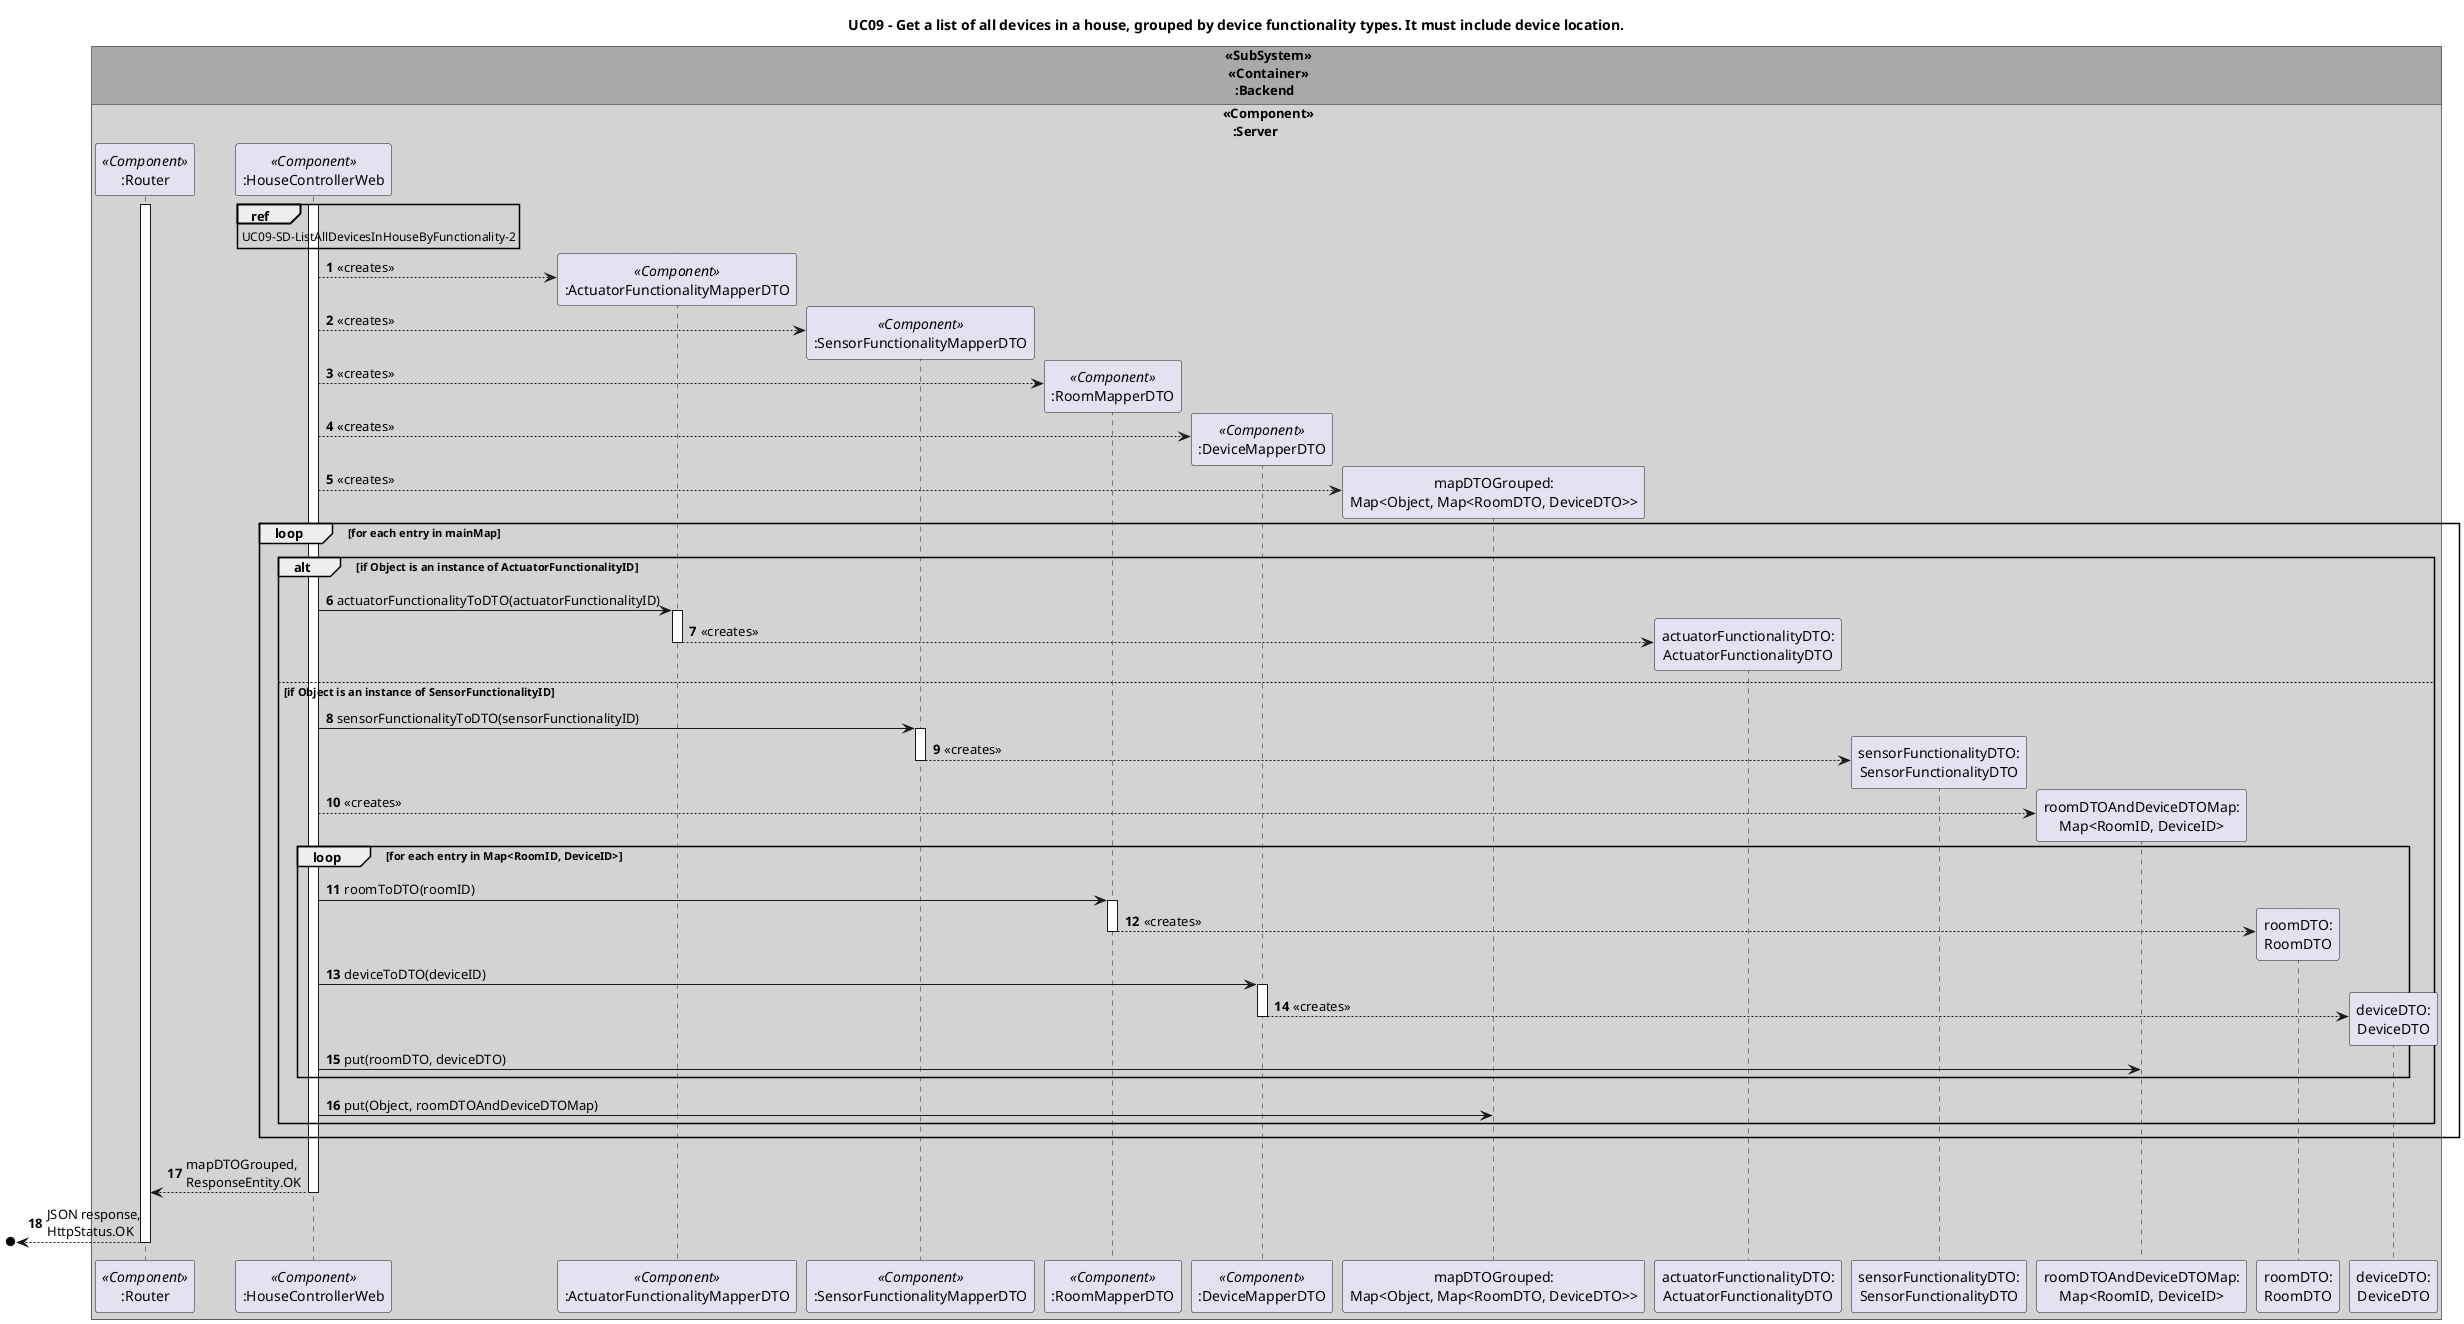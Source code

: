 @startuml
title UC09 - Get a list of all devices in a house, grouped by device functionality types. It must include device location.

autonumber

!pragma teoz true

box " <<SubSystem>>\n  <<Container>>\n    :Backend " #DarkGrey
box " <<Component>>\n    :Server" #LightGrey
participant ":Router" as Router <<Component>>
participant ":HouseControllerWeb" as US09Ctrl <<Component>>

'Participants for DTO conversion'
participant ":ActuatorFunctionalityMapperDTO" as ActuatorFunctionalityMapper <<Component>>
participant ":SensorFunctionalityMapperDTO" as SensorFunctionalityMapper <<Component>>
participant ":RoomMapperDTO" as RoomMapper <<Component>>
participant ":DeviceMapperDTO" as DeviceMapper <<Component>>
participant "mapDTOGrouped:\nMap<Object, Map<RoomDTO, DeviceDTO>>" as mapDTOGrouped

participant "actuatorFunctionalityDTO:\nActuatorFunctionalityDTO" as ActuatorFunctionalityDTO
participant "sensorFunctionalityDTO:\nSensorFunctionalityDTO" as SensorFunctionalityDTO

participant "roomDTOAndDeviceDTOMap:\nMap<RoomID, DeviceID>" as roomDTOAndDeviceDTOMap
participant "roomDTO:\nRoomDTO" as RoomDTO
participant "deviceDTO:\nDeviceDTO" as DeviceDTO

end box
end box

activate Router
activate US09Ctrl
ref over US09Ctrl
     UC09-SD-ListAllDevicesInHouseByFunctionality-2
     end ref

'SECTION 5: RETURN MAIN MAP TO CONTROLLER FOR CONVERSION TO DTO'

US09Ctrl --> ActuatorFunctionalityMapper**: <<creates>>
US09Ctrl --> SensorFunctionalityMapper**: <<creates>>
US09Ctrl --> RoomMapper**: <<creates>>
US09Ctrl --> DeviceMapper**: <<creates>>

US09Ctrl --> mapDTOGrouped**: <<creates>>

loop for each entry in mainMap
    alt if Object is an instance of ActuatorFunctionalityID
        US09Ctrl -> ActuatorFunctionalityMapper: actuatorFunctionalityToDTO(actuatorFunctionalityID)
        activate ActuatorFunctionalityMapper
        ActuatorFunctionalityMapper --> ActuatorFunctionalityDTO**: <<creates>>
        deactivate ActuatorFunctionalityMapper
    else if Object is an instance of SensorFunctionalityID
        US09Ctrl -> SensorFunctionalityMapper: sensorFunctionalityToDTO(sensorFunctionalityID)
        activate SensorFunctionalityMapper
        SensorFunctionalityMapper --> SensorFunctionalityDTO**: <<creates>>
        deactivate SensorFunctionalityMapper

    US09Ctrl --> roomDTOAndDeviceDTOMap**: <<creates>>
        loop for each entry in Map<RoomID, DeviceID>
            US09Ctrl -> RoomMapper: roomToDTO(roomID)
            activate RoomMapper
            RoomMapper --> RoomDTO**: <<creates>>
            deactivate RoomMapper

            US09Ctrl -> DeviceMapper: deviceToDTO(deviceID)
            activate DeviceMapper
            DeviceMapper --> DeviceDTO**: <<creates>>
            deactivate DeviceMapper
            US09Ctrl -> roomDTOAndDeviceDTOMap: put(roomDTO, deviceDTO)
        end
    US09Ctrl -> mapDTOGrouped: put(Object, roomDTOAndDeviceDTOMap)
    end
end

Router <-- US09Ctrl: mapDTOGrouped, \nResponseEntity.OK
deactivate US09Ctrl

[o<-- Router: JSON response, \nHttpStatus.OK
deactivate Router


@enduml